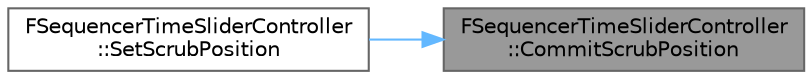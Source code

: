 digraph "FSequencerTimeSliderController::CommitScrubPosition"
{
 // INTERACTIVE_SVG=YES
 // LATEX_PDF_SIZE
  bgcolor="transparent";
  edge [fontname=Helvetica,fontsize=10,labelfontname=Helvetica,labelfontsize=10];
  node [fontname=Helvetica,fontsize=10,shape=box,height=0.2,width=0.4];
  rankdir="RL";
  Node1 [id="Node000001",label="FSequencerTimeSliderController\l::CommitScrubPosition",height=0.2,width=0.4,color="gray40", fillcolor="grey60", style="filled", fontcolor="black",tooltip="Call this method when the user's interaction has changed the scrub position."];
  Node1 -> Node2 [id="edge1_Node000001_Node000002",dir="back",color="steelblue1",style="solid",tooltip=" "];
  Node2 [id="Node000002",label="FSequencerTimeSliderController\l::SetScrubPosition",height=0.2,width=0.4,color="grey40", fillcolor="white", style="filled",URL="$d8/ddb/classFSequencerTimeSliderController.html#ab1ee4b82fca128854e023d4742be354c",tooltip="Get the current time for the Scrub handle which indicates what range is being evaluated."];
}
